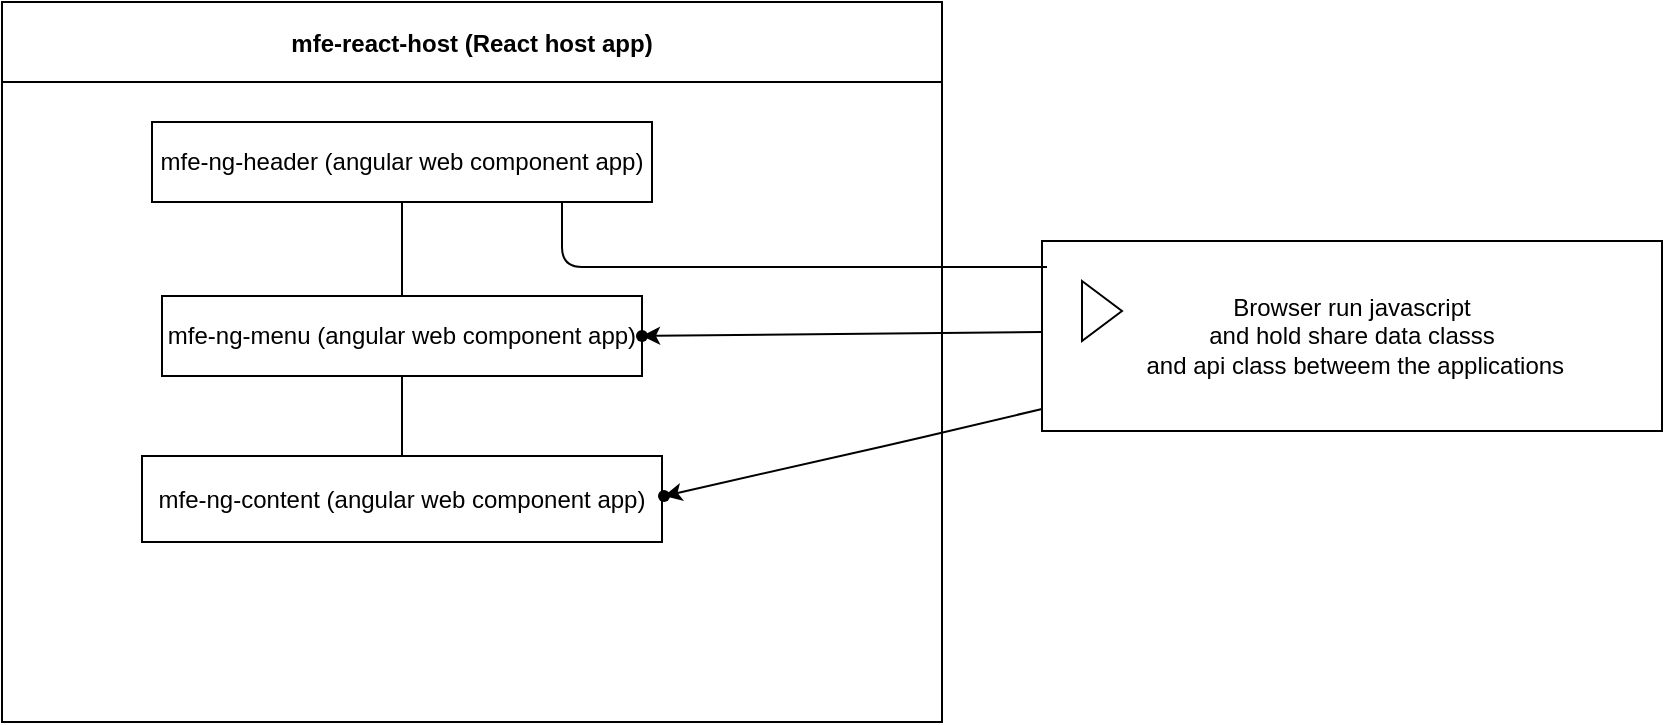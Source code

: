 <mxfile>
    <diagram id="mY0GDka0qi66LfUA0TW1" name="Page-1">
        <mxGraphModel dx="1144" dy="551" grid="1" gridSize="10" guides="1" tooltips="1" connect="1" arrows="1" fold="1" page="1" pageScale="1" pageWidth="291" pageHeight="413" math="0" shadow="0">
            <root>
                <mxCell id="0"/>
                <mxCell id="1" parent="0"/>
                <mxCell id="18" value="mfe-react-host (React host app)" style="swimlane;startSize=40;horizontal=1;containerType=tree;" vertex="1" parent="1">
                    <mxGeometry x="-270" y="30" width="470" height="360" as="geometry"/>
                </mxCell>
                <mxCell id="19" value="" style="edgeStyle=elbowEdgeStyle;elbow=vertical;startArrow=none;endArrow=none;rounded=0;" edge="1" parent="18" source="20" target="21">
                    <mxGeometry relative="1" as="geometry"/>
                </mxCell>
                <mxCell id="20" value="mfe-ng-header (angular web component app)" style="whiteSpace=wrap;html=1;treeFolding=1;treeMoving=1;newEdgeStyle={&quot;edgeStyle&quot;:&quot;elbowEdgeStyle&quot;,&quot;startArrow&quot;:&quot;none&quot;,&quot;endArrow&quot;:&quot;none&quot;};" vertex="1" parent="18">
                    <mxGeometry x="75" y="60" width="250" height="40" as="geometry"/>
                </mxCell>
                <mxCell id="21" value="mfe-ng-menu (angular web component app)" style="whiteSpace=wrap;html=1;treeFolding=1;treeMoving=1;newEdgeStyle={&quot;edgeStyle&quot;:&quot;elbowEdgeStyle&quot;,&quot;startArrow&quot;:&quot;none&quot;,&quot;endArrow&quot;:&quot;none&quot;};" vertex="1" parent="18">
                    <mxGeometry x="80" y="147" width="240" height="40" as="geometry"/>
                </mxCell>
                <mxCell id="22" value="" style="edgeStyle=elbowEdgeStyle;elbow=vertical;startArrow=none;endArrow=none;rounded=0;" edge="1" target="23" source="21" parent="18">
                    <mxGeometry relative="1" as="geometry">
                        <mxPoint x="150.0" y="140" as="sourcePoint"/>
                    </mxGeometry>
                </mxCell>
                <mxCell id="23" value="mfe-ng-content (angular web component app)" style="whiteSpace=wrap;html=1;treeFolding=1;treeMoving=1;newEdgeStyle={&quot;edgeStyle&quot;:&quot;elbowEdgeStyle&quot;,&quot;startArrow&quot;:&quot;none&quot;,&quot;endArrow&quot;:&quot;none&quot;};" vertex="1" parent="18">
                    <mxGeometry x="70" y="227" width="260" height="43" as="geometry"/>
                </mxCell>
                <mxCell id="65" value="" style="shape=waypoint;sketch=0;size=6;pointerEvents=1;points=[];fillColor=default;resizable=0;rotatable=0;perimeter=centerPerimeter;snapToPoint=1;" vertex="1" parent="18">
                    <mxGeometry x="311" y="227" width="40" height="40" as="geometry"/>
                </mxCell>
                <mxCell id="67" value="" style="shape=waypoint;sketch=0;size=6;pointerEvents=1;points=[];fillColor=default;resizable=0;rotatable=0;perimeter=centerPerimeter;snapToPoint=1;" vertex="1" parent="18">
                    <mxGeometry x="300" y="147" width="40" height="40" as="geometry"/>
                </mxCell>
                <mxCell id="66" value="" style="edgeStyle=none;html=1;" edge="1" parent="1" source="38" target="65">
                    <mxGeometry relative="1" as="geometry">
                        <Array as="points">
                            <mxPoint x="180" y="250"/>
                        </Array>
                    </mxGeometry>
                </mxCell>
                <mxCell id="68" value="" style="edgeStyle=none;html=1;" edge="1" parent="1" source="38" target="67">
                    <mxGeometry relative="1" as="geometry">
                        <Array as="points">
                            <mxPoint x="250" y="195"/>
                        </Array>
                    </mxGeometry>
                </mxCell>
                <mxCell id="38" value="Browser run javascript&lt;br&gt;and hold share data classs&lt;br&gt;&amp;nbsp;and api class betweem the applications" style="html=1;whiteSpace=wrap;container=1;recursiveResize=0;collapsible=0;" vertex="1" parent="1">
                    <mxGeometry x="250" y="149.5" width="310" height="95" as="geometry"/>
                </mxCell>
                <mxCell id="39" value="" style="triangle;html=1;whiteSpace=wrap;" vertex="1" parent="38">
                    <mxGeometry x="20" y="20" width="20" height="30" as="geometry"/>
                </mxCell>
                <mxCell id="42" value="" style="edgeStyle=elbowEdgeStyle;html=1;elbow=horizontal;startArrow=none;endArrow=none;entryX=0.008;entryY=0.137;entryDx=0;entryDy=0;entryPerimeter=0;" edge="1" source="20" target="38" parent="1">
                    <mxGeometry relative="1" as="geometry">
                        <Array as="points">
                            <mxPoint x="10" y="120"/>
                        </Array>
                    </mxGeometry>
                </mxCell>
            </root>
        </mxGraphModel>
    </diagram>
</mxfile>